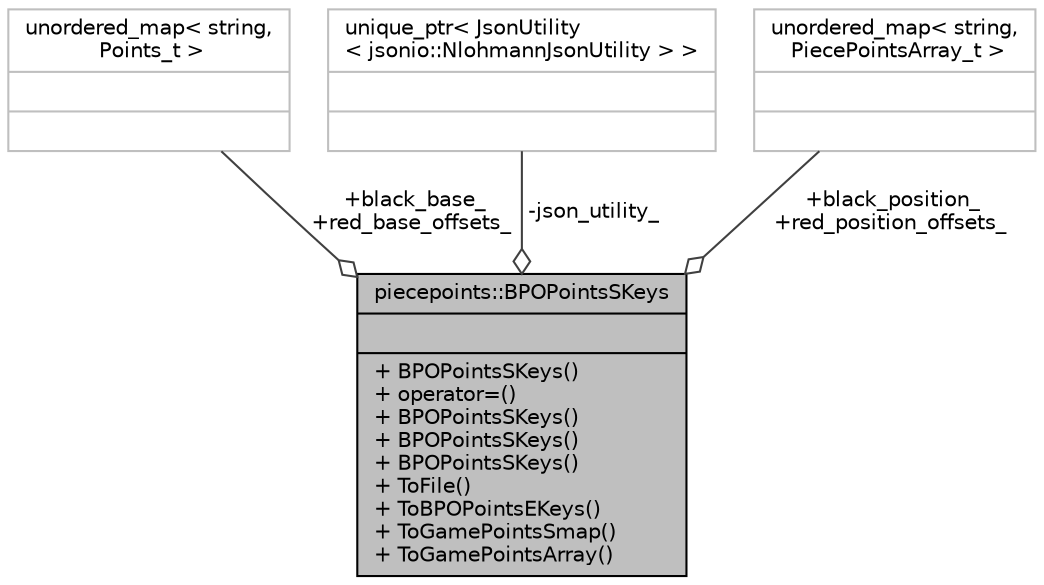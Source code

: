 digraph "piecepoints::BPOPointsSKeys"
{
 // LATEX_PDF_SIZE
  edge [fontname="Helvetica",fontsize="10",labelfontname="Helvetica",labelfontsize="10"];
  node [fontname="Helvetica",fontsize="10",shape=record];
  Node1 [label="{piecepoints::BPOPointsSKeys\n||+ BPOPointsSKeys()\l+ operator=()\l+ BPOPointsSKeys()\l+ BPOPointsSKeys()\l+ BPOPointsSKeys()\l+ ToFile()\l+ ToBPOPointsEKeys()\l+ ToGamePointsSmap()\l+ ToGamePointsArray()\l}",height=0.2,width=0.4,color="black", fillcolor="grey75", style="filled", fontcolor="black",tooltip="Piece Points spec in \"Base Points Offset\" form with string keys in member unordered_map objects for e..."];
  Node2 -> Node1 [color="grey25",fontsize="10",style="solid",label=" +black_base_\n+red_base_offsets_" ,arrowhead="odiamond",fontname="Helvetica"];
  Node2 [label="{unordered_map\< string,\l Points_t \>\n||}",height=0.2,width=0.4,color="grey75", fillcolor="white", style="filled",tooltip=" "];
  Node3 -> Node1 [color="grey25",fontsize="10",style="solid",label=" -json_utility_" ,arrowhead="odiamond",fontname="Helvetica"];
  Node3 [label="{unique_ptr\< JsonUtility\l\< jsonio::NlohmannJsonUtility \> \>\n||}",height=0.2,width=0.4,color="grey75", fillcolor="white", style="filled",tooltip=" "];
  Node4 -> Node1 [color="grey25",fontsize="10",style="solid",label=" +black_position_\n+red_position_offsets_" ,arrowhead="odiamond",fontname="Helvetica"];
  Node4 [label="{unordered_map\< string,\l PiecePointsArray_t \>\n||}",height=0.2,width=0.4,color="grey75", fillcolor="white", style="filled",tooltip=" "];
}

